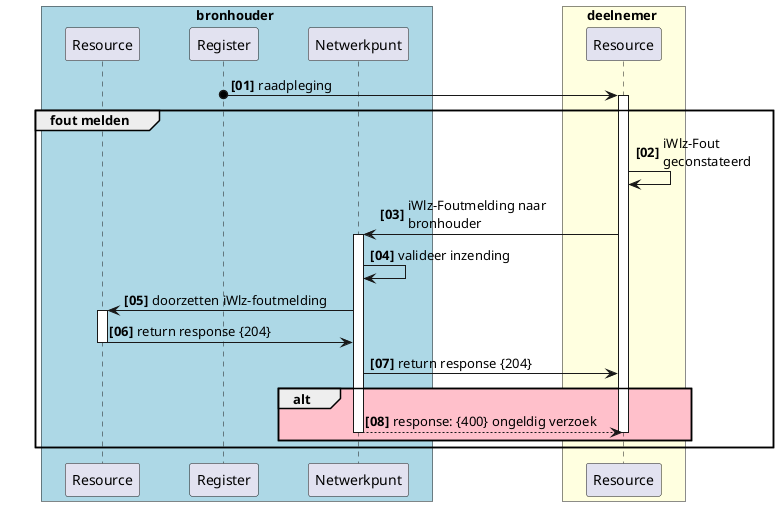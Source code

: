 @startuml rfc0018-02-foutmelden
skinparam handwritten false
skinparam participantpadding 20
skinparam boxpadding 40
autonumber "<b>[00]"
box bronhouder #lightblue
participant "Resource" as brs
participant "Register" as rg
participant "Netwerkpunt" as bnp 
end box

box deelnemer #lightyellow
participant "Resource" as rsrc
end box

rg o-> rsrc: raadpleging
    activate rsrc

group fout melden
    rsrc -> rsrc: iWlz-Fout \ngeconstateerd
    rsrc -> bnp: iWlz-Foutmelding naar \nbronhouder
    activate bnp
    bnp -> bnp: valideer inzending
    bnp -> brs: doorzetten iWlz-foutmelding
    activate brs
    brs -> bnp: return response {204}
    deactivate brs
    bnp -> rsrc: return response {204}

    alt #Pink
      bnp --> rsrc: response: {400} ongeldig verzoek
      deactivate bnp
      deactivate rsrc
    end alt

end

@enduml